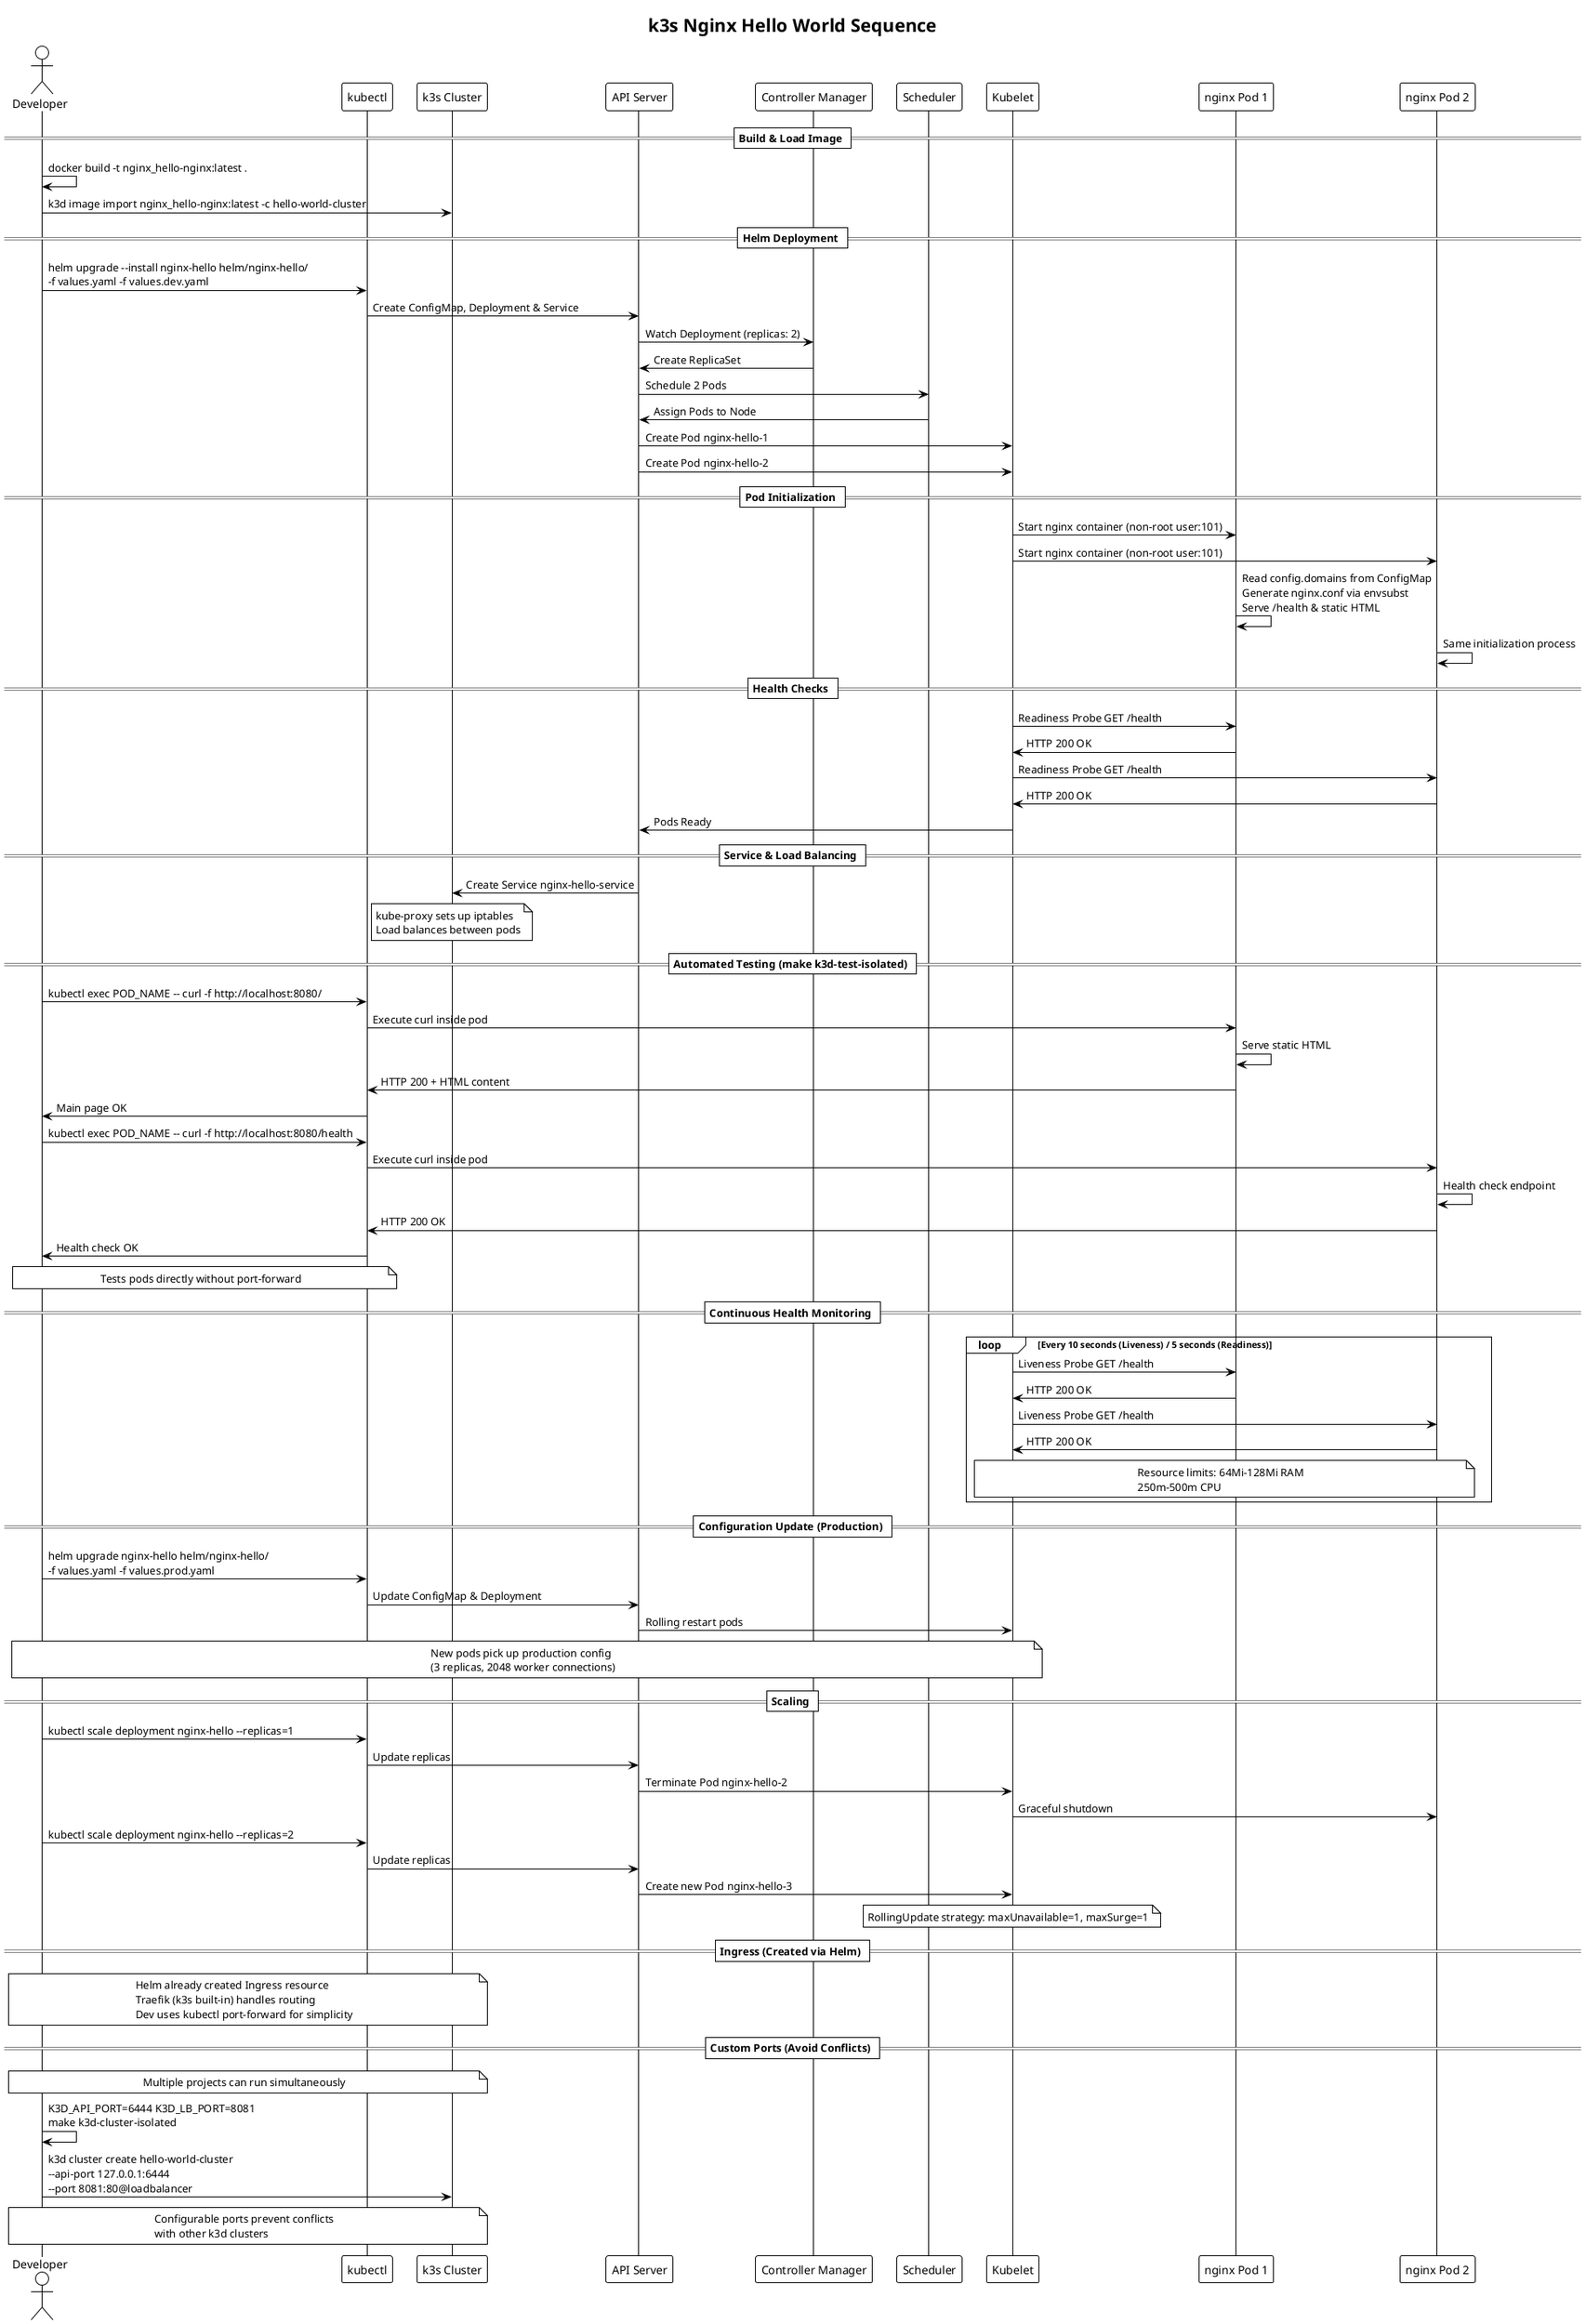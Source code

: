 @startuml
Title k3s Nginx Hello World Sequence

!theme plain

actor Developer as D
participant "kubectl" as K
participant "k3s Cluster" as K3S
participant "API Server" as API
participant "Controller Manager" as CM
participant "Scheduler" as S
participant "Kubelet" as KL
participant "nginx Pod 1" as NP1
participant "nginx Pod 2" as NP2

== Build & Load Image ==
D -> D: docker build -t nginx_hello-nginx:latest .
D -> K3S: k3d image import nginx_hello-nginx:latest -c hello-world-cluster

== Helm Deployment ==
D -> K: helm upgrade --install nginx-hello helm/nginx-hello/\n-f values.yaml -f values.dev.yaml
K -> API: Create ConfigMap, Deployment & Service
API -> CM: Watch Deployment (replicas: 2)
CM -> API: Create ReplicaSet
API -> S: Schedule 2 Pods
S -> API: Assign Pods to Node
API -> KL: Create Pod nginx-hello-1
API -> KL: Create Pod nginx-hello-2

== Pod Initialization ==
KL -> NP1: Start nginx container (non-root user:101)
KL -> NP2: Start nginx container (non-root user:101)
NP1 -> NP1: Read config.domains from ConfigMap\nGenerate nginx.conf via envsubst\nServe /health & static HTML
NP2 -> NP2: Same initialization process

== Health Checks ==
KL -> NP1: Readiness Probe GET /health
NP1 -> KL: HTTP 200 OK
KL -> NP2: Readiness Probe GET /health  
NP2 -> KL: HTTP 200 OK
KL -> API: Pods Ready

== Service & Load Balancing ==
API -> K3S: Create Service nginx-hello-service
note over K3S: kube-proxy sets up iptables\nLoad balances between pods

== Automated Testing (make k3d-test-isolated) ==
D -> K: kubectl exec POD_NAME -- curl -f http://localhost:8080/
K -> NP1: Execute curl inside pod
NP1 -> NP1: Serve static HTML
NP1 -> K: HTTP 200 + HTML content
K -> D: Main page OK

D -> K: kubectl exec POD_NAME -- curl -f http://localhost:8080/health
K -> NP2: Execute curl inside pod
NP2 -> NP2: Health check endpoint
NP2 -> K: HTTP 200 OK
K -> D: Health check OK

note over D, K: Tests pods directly without port-forward

== Continuous Health Monitoring ==
loop Every 10 seconds (Liveness) / 5 seconds (Readiness)
    KL -> NP1: Liveness Probe GET /health
    NP1 -> KL: HTTP 200 OK
    KL -> NP2: Liveness Probe GET /health
    NP2 -> KL: HTTP 200 OK
    note over KL, NP2: Resource limits: 64Mi-128Mi RAM\n250m-500m CPU
end

== Configuration Update (Production) ==
D -> K: helm upgrade nginx-hello helm/nginx-hello/\n-f values.yaml -f values.prod.yaml
K -> API: Update ConfigMap & Deployment
API -> KL: Rolling restart pods
note over D, KL: New pods pick up production config\n(3 replicas, 2048 worker connections)

== Scaling ==
D -> K: kubectl scale deployment nginx-hello --replicas=1
K -> API: Update replicas
API -> KL: Terminate Pod nginx-hello-2
KL -> NP2: Graceful shutdown
D -> K: kubectl scale deployment nginx-hello --replicas=2
K -> API: Update replicas
API -> KL: Create new Pod nginx-hello-3
note over KL: RollingUpdate strategy: maxUnavailable=1, maxSurge=1

== Ingress (Created via Helm) ==
note over D, K3S: Helm already created Ingress resource\nTraefik (k3s built-in) handles routing\nDev uses kubectl port-forward for simplicity

== Custom Ports (Avoid Conflicts) ==
note over D, K3S: Multiple projects can run simultaneously
D -> D: K3D_API_PORT=6444 K3D_LB_PORT=8081\nmake k3d-cluster-isolated
D -> K3S: k3d cluster create hello-world-cluster\n--api-port 127.0.0.1:6444\n--port 8081:80@loadbalancer
note over D, K3S: Configurable ports prevent conflicts\nwith other k3d clusters

@enduml